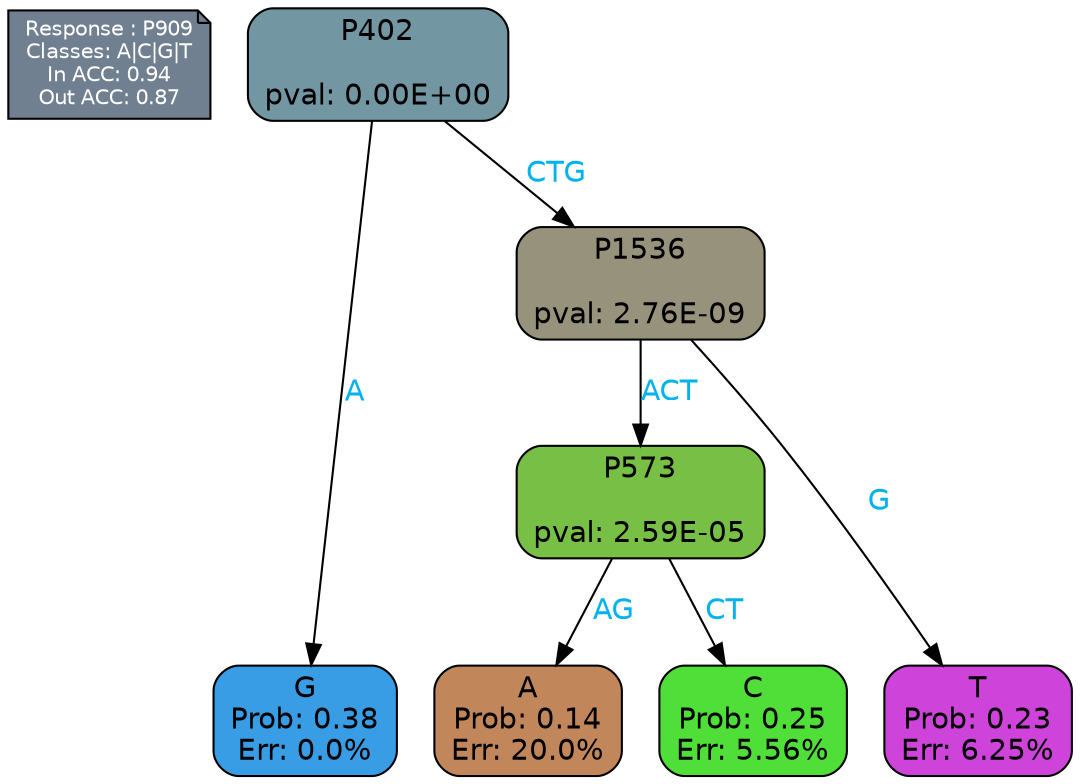 digraph Tree {
node [shape=box, style="filled, rounded", color="black", fontname=helvetica] ;
graph [ranksep=equally, splines=polylines, bgcolor=transparent, dpi=600] ;
edge [fontname=helvetica] ;
LEGEND [label="Response : P909
Classes: A|C|G|T
In ACC: 0.94
Out ACC: 0.87
",shape=note,align=left,style=filled,fillcolor="slategray",fontcolor="white",fontsize=10];1 [label="P402

pval: 0.00E+00", fillcolor="#7396a3"] ;
2 [label="G
Prob: 0.38
Err: 0.0%", fillcolor="#399de5"] ;
3 [label="P1536

pval: 2.76E-09", fillcolor="#97927b"] ;
4 [label="P573

pval: 2.59E-05", fillcolor="#78bf45"] ;
5 [label="A
Prob: 0.14
Err: 20.0%", fillcolor="#c2865b"] ;
6 [label="C
Prob: 0.25
Err: 5.56%", fillcolor="#4fdf38"] ;
7 [label="T
Prob: 0.23
Err: 6.25%", fillcolor="#ce43da"] ;
1 -> 2 [label="A",fontcolor=deepskyblue2] ;
1 -> 3 [label="CTG",fontcolor=deepskyblue2] ;
3 -> 4 [label="ACT",fontcolor=deepskyblue2] ;
3 -> 7 [label="G",fontcolor=deepskyblue2] ;
4 -> 5 [label="AG",fontcolor=deepskyblue2] ;
4 -> 6 [label="CT",fontcolor=deepskyblue2] ;
{rank = same; 2;5;6;7;}{rank = same; LEGEND;1;}}